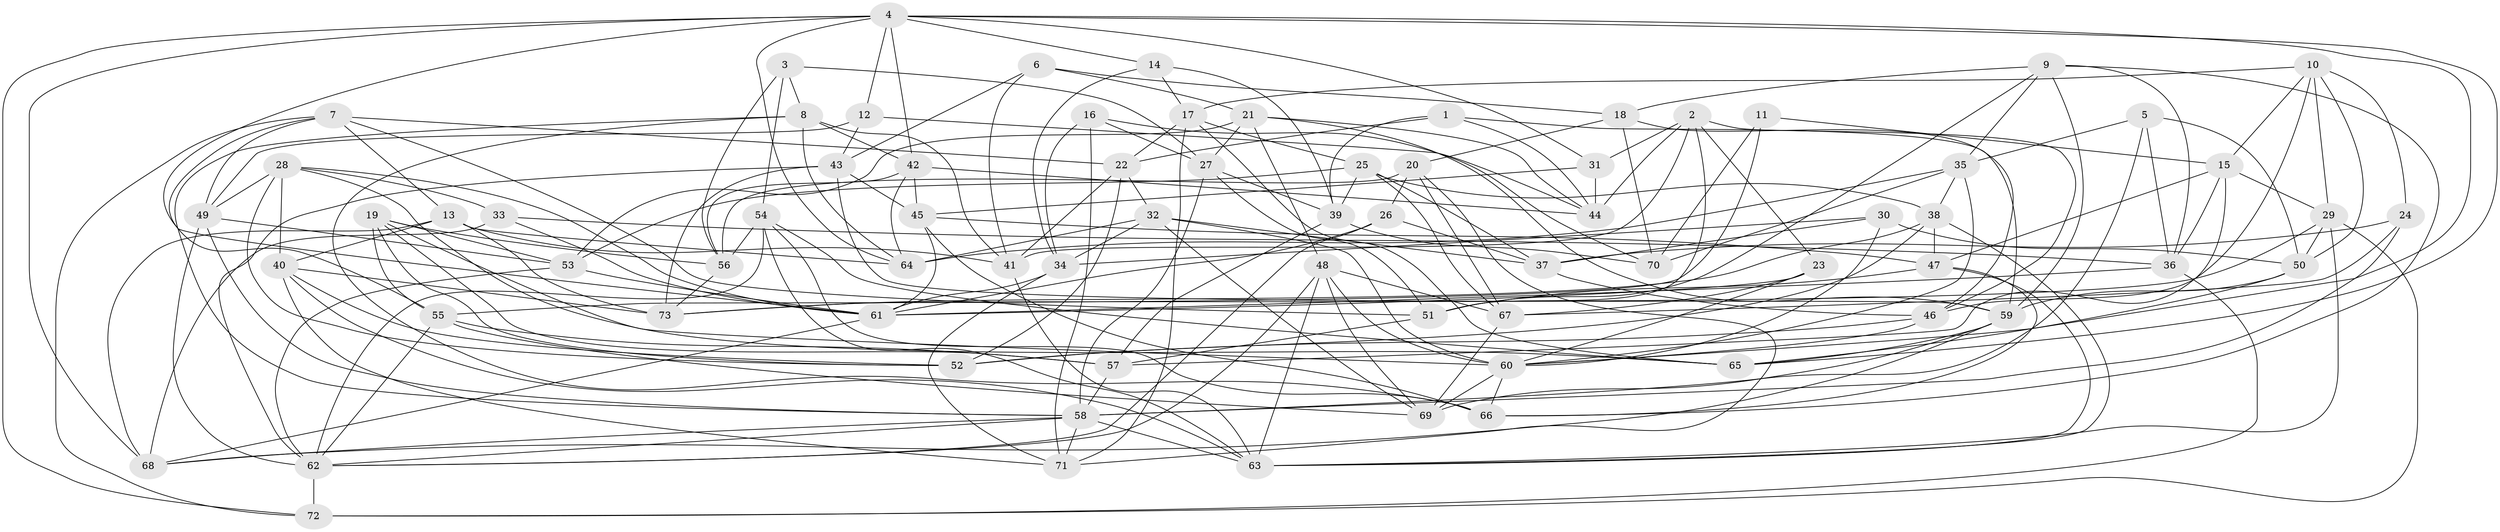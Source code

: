 // original degree distribution, {4: 1.0}
// Generated by graph-tools (version 1.1) at 2025/26/03/09/25 03:26:57]
// undirected, 73 vertices, 214 edges
graph export_dot {
graph [start="1"]
  node [color=gray90,style=filled];
  1;
  2;
  3;
  4;
  5;
  6;
  7;
  8;
  9;
  10;
  11;
  12;
  13;
  14;
  15;
  16;
  17;
  18;
  19;
  20;
  21;
  22;
  23;
  24;
  25;
  26;
  27;
  28;
  29;
  30;
  31;
  32;
  33;
  34;
  35;
  36;
  37;
  38;
  39;
  40;
  41;
  42;
  43;
  44;
  45;
  46;
  47;
  48;
  49;
  50;
  51;
  52;
  53;
  54;
  55;
  56;
  57;
  58;
  59;
  60;
  61;
  62;
  63;
  64;
  65;
  66;
  67;
  68;
  69;
  70;
  71;
  72;
  73;
  1 -- 22 [weight=1.0];
  1 -- 39 [weight=1.0];
  1 -- 44 [weight=1.0];
  1 -- 59 [weight=1.0];
  2 -- 23 [weight=1.0];
  2 -- 31 [weight=1.0];
  2 -- 41 [weight=1.0];
  2 -- 44 [weight=1.0];
  2 -- 46 [weight=1.0];
  2 -- 51 [weight=1.0];
  3 -- 8 [weight=1.0];
  3 -- 27 [weight=1.0];
  3 -- 54 [weight=1.0];
  3 -- 56 [weight=1.0];
  4 -- 12 [weight=1.0];
  4 -- 14 [weight=1.0];
  4 -- 31 [weight=1.0];
  4 -- 42 [weight=1.0];
  4 -- 60 [weight=1.0];
  4 -- 61 [weight=1.0];
  4 -- 64 [weight=1.0];
  4 -- 65 [weight=1.0];
  4 -- 68 [weight=1.0];
  4 -- 72 [weight=1.0];
  5 -- 35 [weight=1.0];
  5 -- 36 [weight=1.0];
  5 -- 50 [weight=1.0];
  5 -- 58 [weight=1.0];
  6 -- 18 [weight=1.0];
  6 -- 21 [weight=1.0];
  6 -- 41 [weight=1.0];
  6 -- 43 [weight=1.0];
  7 -- 13 [weight=1.0];
  7 -- 22 [weight=1.0];
  7 -- 49 [weight=1.0];
  7 -- 51 [weight=1.0];
  7 -- 55 [weight=1.0];
  7 -- 72 [weight=1.0];
  8 -- 41 [weight=1.0];
  8 -- 42 [weight=1.0];
  8 -- 58 [weight=1.0];
  8 -- 64 [weight=1.0];
  8 -- 66 [weight=1.0];
  9 -- 18 [weight=1.0];
  9 -- 35 [weight=1.0];
  9 -- 36 [weight=1.0];
  9 -- 51 [weight=1.0];
  9 -- 59 [weight=1.0];
  9 -- 66 [weight=1.0];
  10 -- 15 [weight=1.0];
  10 -- 17 [weight=1.0];
  10 -- 24 [weight=1.0];
  10 -- 29 [weight=1.0];
  10 -- 46 [weight=1.0];
  10 -- 50 [weight=1.0];
  11 -- 15 [weight=1.0];
  11 -- 55 [weight=1.0];
  11 -- 70 [weight=2.0];
  12 -- 43 [weight=1.0];
  12 -- 44 [weight=1.0];
  12 -- 49 [weight=1.0];
  13 -- 40 [weight=1.0];
  13 -- 41 [weight=1.0];
  13 -- 64 [weight=1.0];
  13 -- 68 [weight=1.0];
  13 -- 73 [weight=1.0];
  14 -- 17 [weight=1.0];
  14 -- 34 [weight=1.0];
  14 -- 39 [weight=1.0];
  15 -- 29 [weight=1.0];
  15 -- 36 [weight=1.0];
  15 -- 47 [weight=1.0];
  15 -- 57 [weight=1.0];
  16 -- 27 [weight=1.0];
  16 -- 34 [weight=1.0];
  16 -- 70 [weight=1.0];
  16 -- 71 [weight=1.0];
  17 -- 22 [weight=1.0];
  17 -- 25 [weight=1.0];
  17 -- 65 [weight=1.0];
  17 -- 71 [weight=1.0];
  18 -- 20 [weight=2.0];
  18 -- 46 [weight=1.0];
  18 -- 70 [weight=1.0];
  19 -- 52 [weight=1.0];
  19 -- 53 [weight=1.0];
  19 -- 55 [weight=1.0];
  19 -- 56 [weight=1.0];
  19 -- 57 [weight=1.0];
  19 -- 65 [weight=1.0];
  20 -- 26 [weight=1.0];
  20 -- 56 [weight=1.0];
  20 -- 67 [weight=1.0];
  20 -- 71 [weight=1.0];
  21 -- 27 [weight=1.0];
  21 -- 44 [weight=1.0];
  21 -- 48 [weight=1.0];
  21 -- 53 [weight=1.0];
  21 -- 59 [weight=1.0];
  22 -- 32 [weight=1.0];
  22 -- 41 [weight=1.0];
  22 -- 52 [weight=1.0];
  23 -- 60 [weight=1.0];
  23 -- 61 [weight=1.0];
  23 -- 67 [weight=1.0];
  24 -- 37 [weight=1.0];
  24 -- 58 [weight=1.0];
  24 -- 67 [weight=1.0];
  25 -- 37 [weight=1.0];
  25 -- 38 [weight=1.0];
  25 -- 39 [weight=1.0];
  25 -- 53 [weight=1.0];
  25 -- 67 [weight=1.0];
  26 -- 37 [weight=1.0];
  26 -- 61 [weight=1.0];
  26 -- 62 [weight=1.0];
  27 -- 39 [weight=1.0];
  27 -- 51 [weight=1.0];
  27 -- 58 [weight=1.0];
  28 -- 33 [weight=1.0];
  28 -- 40 [weight=1.0];
  28 -- 49 [weight=1.0];
  28 -- 52 [weight=1.0];
  28 -- 60 [weight=1.0];
  28 -- 61 [weight=1.0];
  29 -- 50 [weight=1.0];
  29 -- 63 [weight=1.0];
  29 -- 72 [weight=1.0];
  29 -- 73 [weight=1.0];
  30 -- 34 [weight=1.0];
  30 -- 37 [weight=1.0];
  30 -- 50 [weight=1.0];
  30 -- 60 [weight=1.0];
  31 -- 44 [weight=1.0];
  31 -- 45 [weight=1.0];
  32 -- 34 [weight=1.0];
  32 -- 37 [weight=1.0];
  32 -- 60 [weight=1.0];
  32 -- 64 [weight=1.0];
  32 -- 69 [weight=1.0];
  33 -- 36 [weight=1.0];
  33 -- 61 [weight=1.0];
  33 -- 68 [weight=1.0];
  34 -- 61 [weight=1.0];
  34 -- 71 [weight=1.0];
  35 -- 38 [weight=1.0];
  35 -- 60 [weight=1.0];
  35 -- 64 [weight=1.0];
  35 -- 70 [weight=1.0];
  36 -- 61 [weight=1.0];
  36 -- 72 [weight=1.0];
  37 -- 46 [weight=1.0];
  38 -- 47 [weight=1.0];
  38 -- 52 [weight=1.0];
  38 -- 63 [weight=1.0];
  38 -- 73 [weight=1.0];
  39 -- 57 [weight=1.0];
  39 -- 70 [weight=1.0];
  40 -- 52 [weight=1.0];
  40 -- 63 [weight=1.0];
  40 -- 71 [weight=1.0];
  40 -- 73 [weight=1.0];
  41 -- 63 [weight=1.0];
  42 -- 44 [weight=1.0];
  42 -- 45 [weight=1.0];
  42 -- 56 [weight=1.0];
  42 -- 64 [weight=1.0];
  43 -- 45 [weight=1.0];
  43 -- 59 [weight=1.0];
  43 -- 62 [weight=1.0];
  43 -- 73 [weight=1.0];
  45 -- 47 [weight=1.0];
  45 -- 61 [weight=1.0];
  45 -- 66 [weight=1.0];
  46 -- 52 [weight=1.0];
  46 -- 60 [weight=1.0];
  47 -- 51 [weight=1.0];
  47 -- 63 [weight=1.0];
  47 -- 66 [weight=1.0];
  48 -- 60 [weight=1.0];
  48 -- 62 [weight=1.0];
  48 -- 63 [weight=1.0];
  48 -- 67 [weight=1.0];
  48 -- 69 [weight=1.0];
  49 -- 53 [weight=1.0];
  49 -- 58 [weight=1.0];
  49 -- 62 [weight=1.0];
  50 -- 59 [weight=1.0];
  50 -- 65 [weight=1.0];
  51 -- 57 [weight=1.0];
  53 -- 61 [weight=1.0];
  53 -- 62 [weight=1.0];
  54 -- 56 [weight=1.0];
  54 -- 62 [weight=1.0];
  54 -- 63 [weight=1.0];
  54 -- 65 [weight=1.0];
  54 -- 66 [weight=1.0];
  55 -- 57 [weight=1.0];
  55 -- 62 [weight=1.0];
  55 -- 69 [weight=1.0];
  56 -- 73 [weight=1.0];
  57 -- 58 [weight=1.0];
  58 -- 62 [weight=1.0];
  58 -- 63 [weight=1.0];
  58 -- 68 [weight=1.0];
  58 -- 71 [weight=1.0];
  59 -- 65 [weight=1.0];
  59 -- 68 [weight=1.0];
  59 -- 69 [weight=1.0];
  60 -- 66 [weight=1.0];
  60 -- 69 [weight=1.0];
  61 -- 68 [weight=1.0];
  62 -- 72 [weight=2.0];
  67 -- 69 [weight=1.0];
}
